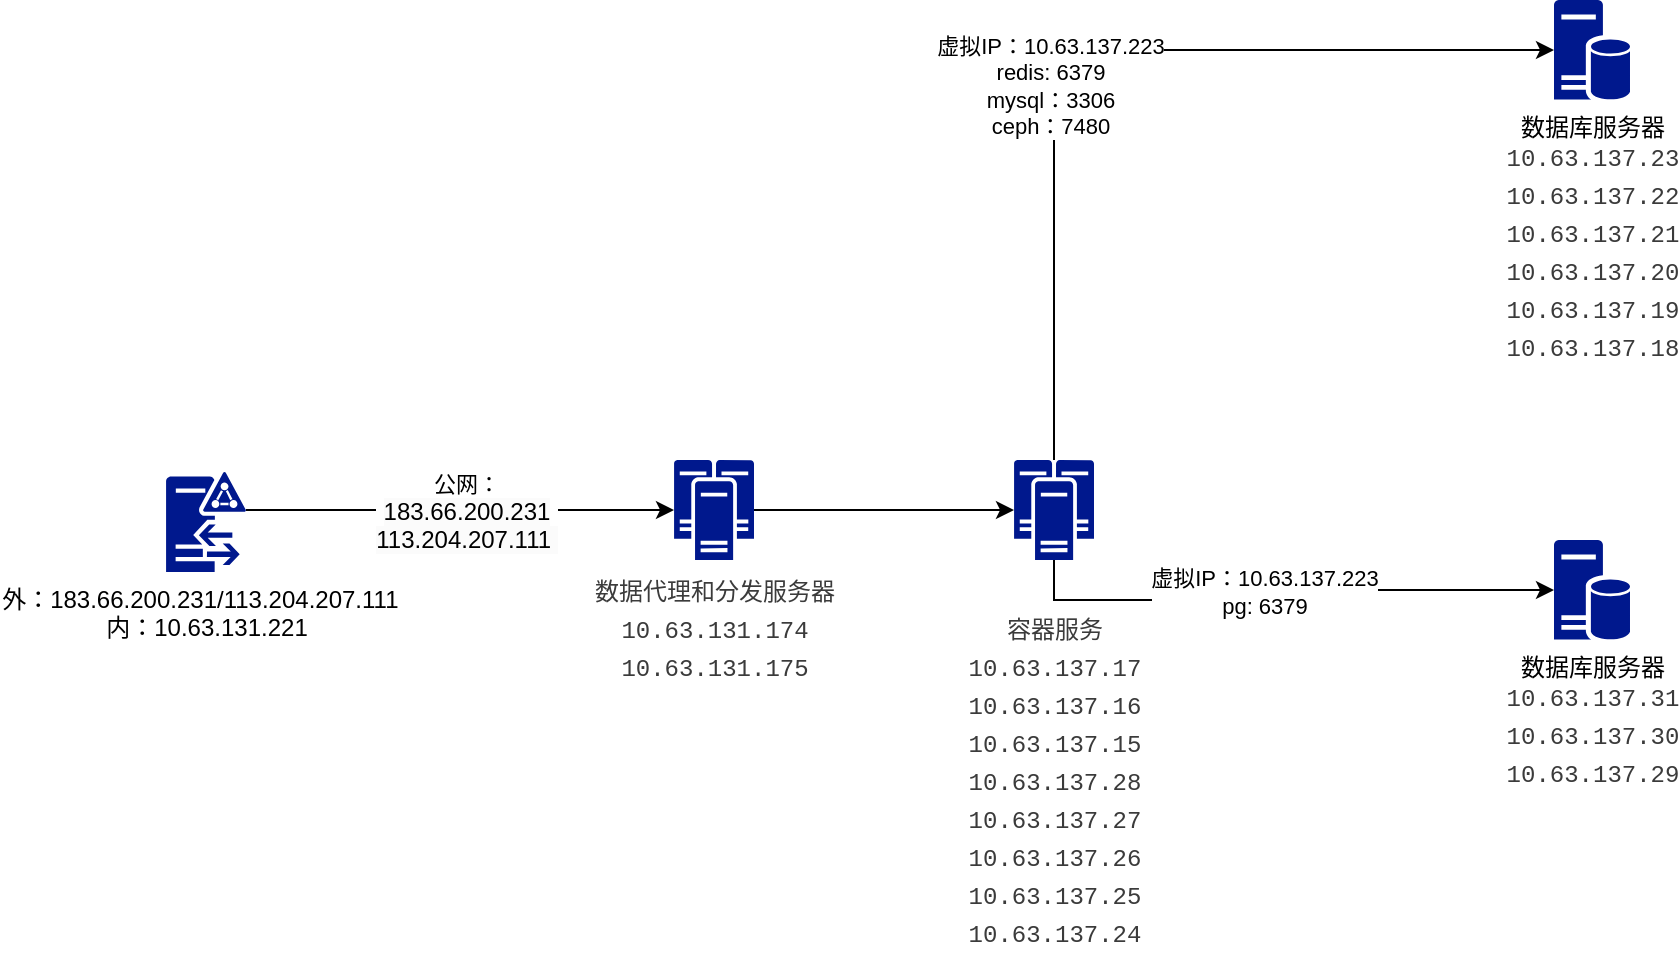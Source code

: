 <mxfile version="26.0.11">
  <diagram name="第 1 页" id="o1_Q9oUr4iFLx2JqIAfV">
    <mxGraphModel dx="1434" dy="820" grid="0" gridSize="10" guides="0" tooltips="1" connect="0" arrows="0" fold="1" page="0" pageScale="1" pageWidth="3300" pageHeight="2339" math="0" shadow="0">
      <root>
        <mxCell id="0" />
        <mxCell id="1" parent="0" />
        <mxCell id="j4iEthHil0KXxNpPAZvp-1" value="外：183.66.200.231/113.204.207.111&amp;nbsp;&amp;nbsp;&lt;div&gt;内：10.63.131.221&lt;/div&gt;" style="sketch=0;aspect=fixed;pointerEvents=1;shadow=0;dashed=0;html=1;strokeColor=none;labelPosition=center;verticalLabelPosition=bottom;verticalAlign=top;align=center;fillColor=#00188D;shape=mxgraph.mscae.enterprise.d" vertex="1" parent="1">
          <mxGeometry x="256" y="496" width="40" height="50" as="geometry" />
        </mxCell>
        <mxCell id="j4iEthHil0KXxNpPAZvp-3" value="&lt;div style=&quot;background-color: rgb(255, 255, 255); line-height: 19px; color: rgb(59, 59, 59);&quot;&gt;&lt;div style=&quot;color: light-dark(rgb(59, 59, 59), rgb(186, 186, 186)); font-family: Consolas, &amp;quot;Courier New&amp;quot;, monospace; white-space-collapse: preserve;&quot;&gt;&lt;font style=&quot;font-size: 12px;&quot;&gt;&lt;br&gt;&lt;/font&gt;&lt;/div&gt;&lt;div style=&quot;&quot;&gt;&lt;font style=&quot;&quot;&gt;&lt;font face=&quot;Consolas, Courier New, monospace&quot; color=&quot;#3b3b3b&quot;&gt;&lt;span style=&quot;white-space-collapse: preserve;&quot;&gt;容器服务&lt;/span&gt;&lt;/font&gt;&lt;/font&gt;&lt;/div&gt;&lt;div style=&quot;color: light-dark(rgb(59, 59, 59), rgb(186, 186, 186)); font-family: Consolas, &amp;quot;Courier New&amp;quot;, monospace; white-space-collapse: preserve;&quot;&gt;&lt;font style=&quot;font-size: 12px;&quot;&gt;10.63.137.17&lt;/font&gt;&lt;/div&gt;&lt;div style=&quot;color: light-dark(rgb(59, 59, 59), rgb(186, 186, 186)); font-family: Consolas, &amp;quot;Courier New&amp;quot;, monospace; white-space-collapse: preserve;&quot;&gt;&lt;font style=&quot;font-size: 12px;&quot;&gt;10.63.137.16&lt;/font&gt;&lt;/div&gt;&lt;div style=&quot;color: light-dark(rgb(59, 59, 59), rgb(186, 186, 186)); font-family: Consolas, &amp;quot;Courier New&amp;quot;, monospace; white-space-collapse: preserve;&quot;&gt;&lt;font style=&quot;font-size: 12px;&quot;&gt;10.63.137.15&lt;/font&gt;&lt;/div&gt;&lt;div style=&quot;color: light-dark(rgb(59, 59, 59), rgb(186, 186, 186)); font-family: Consolas, &amp;quot;Courier New&amp;quot;, monospace; white-space-collapse: preserve;&quot;&gt;&lt;font style=&quot;font-size: 12px;&quot;&gt;10.63.137.28&lt;/font&gt;&lt;/div&gt;&lt;div style=&quot;color: light-dark(rgb(59, 59, 59), rgb(186, 186, 186)); font-family: Consolas, &amp;quot;Courier New&amp;quot;, monospace; white-space-collapse: preserve;&quot;&gt;&lt;font style=&quot;font-size: 12px;&quot;&gt;10.63.137.27&lt;/font&gt;&lt;/div&gt;&lt;div style=&quot;color: light-dark(rgb(59, 59, 59), rgb(186, 186, 186)); font-family: Consolas, &amp;quot;Courier New&amp;quot;, monospace; white-space-collapse: preserve;&quot;&gt;&lt;font style=&quot;font-size: 12px;&quot;&gt;10.63.137.26&lt;/font&gt;&lt;/div&gt;&lt;div style=&quot;color: light-dark(rgb(59, 59, 59), rgb(186, 186, 186)); font-family: Consolas, &amp;quot;Courier New&amp;quot;, monospace; white-space-collapse: preserve;&quot;&gt;&lt;font style=&quot;font-size: 12px;&quot;&gt;10.63.137.25&lt;/font&gt;&lt;/div&gt;&lt;div style=&quot;color: light-dark(rgb(59, 59, 59), rgb(186, 186, 186)); font-family: Consolas, &amp;quot;Courier New&amp;quot;, monospace; white-space-collapse: preserve;&quot;&gt;&lt;font style=&quot;font-size: 12px;&quot;&gt;10.63.137.24&lt;/font&gt;&lt;/div&gt;&lt;/div&gt;" style="sketch=0;aspect=fixed;pointerEvents=1;shadow=0;dashed=0;html=1;strokeColor=none;labelPosition=center;verticalLabelPosition=bottom;verticalAlign=top;align=center;fillColor=#00188D;shape=mxgraph.mscae.enterprise.cluster_server" vertex="1" parent="1">
          <mxGeometry x="680" y="490" width="40" height="50" as="geometry" />
        </mxCell>
        <mxCell id="j4iEthHil0KXxNpPAZvp-4" value="数据库服务器&lt;div&gt;&lt;div style=&quot;color: rgb(59, 59, 59); background-color: rgb(255, 255, 255); font-family: Consolas, &amp;quot;Courier New&amp;quot;, monospace; line-height: 19px; white-space-collapse: preserve;&quot;&gt;&lt;div style=&quot;&quot;&gt;&lt;font style=&quot;font-size: 12px;&quot;&gt;10.63.137.23&lt;/font&gt;&lt;/div&gt;&lt;div style=&quot;&quot;&gt;&lt;font style=&quot;font-size: 12px;&quot;&gt;10.63.137.22&lt;/font&gt;&lt;/div&gt;&lt;div style=&quot;&quot;&gt;&lt;font style=&quot;font-size: 12px;&quot;&gt;10.63.137.21&lt;/font&gt;&lt;/div&gt;&lt;div style=&quot;&quot;&gt;&lt;font style=&quot;font-size: 12px;&quot;&gt;10.63.137.20&lt;/font&gt;&lt;/div&gt;&lt;div style=&quot;&quot;&gt;&lt;font style=&quot;font-size: 12px;&quot;&gt;10.63.137.19&lt;/font&gt;&lt;/div&gt;&lt;div style=&quot;&quot;&gt;&lt;font style=&quot;font-size: 12px;&quot;&gt;10.63.137.18&lt;/font&gt;&lt;/div&gt;&lt;/div&gt;&lt;div&gt;&lt;br&gt;&lt;/div&gt;&lt;/div&gt;" style="sketch=0;aspect=fixed;pointerEvents=1;shadow=0;dashed=0;html=1;strokeColor=none;labelPosition=center;verticalLabelPosition=bottom;verticalAlign=top;align=center;fillColor=#00188D;shape=mxgraph.mscae.enterprise.database_server" vertex="1" parent="1">
          <mxGeometry x="950" y="260" width="38" height="50" as="geometry" />
        </mxCell>
        <mxCell id="j4iEthHil0KXxNpPAZvp-8" style="edgeStyle=orthogonalEdgeStyle;rounded=0;orthogonalLoop=1;jettySize=auto;html=1;exitX=0.5;exitY=0;exitDx=0;exitDy=0;exitPerimeter=0;entryX=0;entryY=0.5;entryDx=0;entryDy=0;entryPerimeter=0;" edge="1" parent="1" source="j4iEthHil0KXxNpPAZvp-3" target="j4iEthHil0KXxNpPAZvp-4">
          <mxGeometry relative="1" as="geometry" />
        </mxCell>
        <mxCell id="j4iEthHil0KXxNpPAZvp-9" value="虚拟IP：10.63.137.223&lt;div&gt;redis: 6379&lt;/div&gt;&lt;div&gt;mysql：3306&lt;/div&gt;&lt;div&gt;ceph：7480&lt;/div&gt;" style="edgeLabel;html=1;align=center;verticalAlign=middle;resizable=0;points=[];" vertex="1" connectable="0" parent="j4iEthHil0KXxNpPAZvp-8">
          <mxGeometry x="-0.178" y="2" relative="1" as="geometry">
            <mxPoint as="offset" />
          </mxGeometry>
        </mxCell>
        <mxCell id="j4iEthHil0KXxNpPAZvp-10" value="数据库服务器&lt;div&gt;&lt;div style=&quot;color: rgb(59, 59, 59); background-color: rgb(255, 255, 255); font-family: Consolas, &amp;quot;Courier New&amp;quot;, monospace; line-height: 19px; white-space-collapse: preserve;&quot;&gt;&lt;div style=&quot;&quot;&gt;&lt;div style=&quot;line-height: 19px;&quot;&gt;&lt;div style=&quot;&quot;&gt;&lt;font style=&quot;font-size: 12px;&quot;&gt;10.63.137.31&lt;/font&gt;&lt;/div&gt;&lt;div style=&quot;&quot;&gt;&lt;font style=&quot;font-size: 12px;&quot;&gt;10.63.137.30&lt;/font&gt;&lt;/div&gt;&lt;div style=&quot;&quot;&gt;&lt;font style=&quot;font-size: 12px;&quot;&gt;10.63.137.29&lt;/font&gt;&lt;/div&gt;&lt;/div&gt;&lt;/div&gt;&lt;/div&gt;&lt;/div&gt;" style="sketch=0;aspect=fixed;pointerEvents=1;shadow=0;dashed=0;html=1;strokeColor=none;labelPosition=center;verticalLabelPosition=bottom;verticalAlign=top;align=center;fillColor=#00188D;shape=mxgraph.mscae.enterprise.database_server" vertex="1" parent="1">
          <mxGeometry x="950" y="530" width="38" height="50" as="geometry" />
        </mxCell>
        <mxCell id="j4iEthHil0KXxNpPAZvp-14" style="edgeStyle=orthogonalEdgeStyle;rounded=0;orthogonalLoop=1;jettySize=auto;html=1;exitX=0.5;exitY=1;exitDx=0;exitDy=0;exitPerimeter=0;entryX=0;entryY=0.5;entryDx=0;entryDy=0;entryPerimeter=0;" edge="1" parent="1" source="j4iEthHil0KXxNpPAZvp-3" target="j4iEthHil0KXxNpPAZvp-10">
          <mxGeometry relative="1" as="geometry" />
        </mxCell>
        <mxCell id="j4iEthHil0KXxNpPAZvp-15" value="虚拟IP：10.63.137.223&lt;div&gt;pg: 6379&lt;/div&gt;" style="edgeLabel;html=1;align=center;verticalAlign=middle;resizable=0;points=[];" vertex="1" connectable="0" parent="j4iEthHil0KXxNpPAZvp-14">
          <mxGeometry x="-0.091" y="4" relative="1" as="geometry">
            <mxPoint as="offset" />
          </mxGeometry>
        </mxCell>
        <mxCell id="j4iEthHil0KXxNpPAZvp-17" value="&lt;div style=&quot;background-color: rgb(255, 255, 255); line-height: 19px; color: rgb(59, 59, 59);&quot;&gt;&lt;div style=&quot;&quot;&gt;&lt;div style=&quot;line-height: 19px;&quot;&gt;&lt;div style=&quot;&quot;&gt;&lt;font style=&quot;&quot;&gt;&lt;font face=&quot;Consolas, Courier New, monospace&quot; color=&quot;#3b3b3b&quot;&gt;&lt;span style=&quot;white-space-collapse: preserve;&quot;&gt;数据代理和分发服务器&lt;/span&gt;&lt;/font&gt;&lt;/font&gt;&lt;/div&gt;&lt;div style=&quot;color: light-dark(rgb(59, 59, 59), rgb(186, 186, 186)); font-family: Consolas, &amp;quot;Courier New&amp;quot;, monospace; white-space-collapse: preserve;&quot;&gt;&lt;font style=&quot;font-size: 12px;&quot;&gt;10.63.131.174&lt;/font&gt;&lt;/div&gt;&lt;div style=&quot;color: light-dark(rgb(59, 59, 59), rgb(186, 186, 186)); font-family: Consolas, &amp;quot;Courier New&amp;quot;, monospace; white-space-collapse: preserve;&quot;&gt;&lt;font style=&quot;font-size: 12px;&quot;&gt;10.63.131.175&lt;/font&gt;&lt;/div&gt;&lt;/div&gt;&lt;/div&gt;&lt;/div&gt;" style="sketch=0;aspect=fixed;pointerEvents=1;shadow=0;dashed=0;html=1;strokeColor=none;labelPosition=center;verticalLabelPosition=bottom;verticalAlign=top;align=center;fillColor=#00188D;shape=mxgraph.mscae.enterprise.cluster_server" vertex="1" parent="1">
          <mxGeometry x="510" y="490" width="40" height="50" as="geometry" />
        </mxCell>
        <mxCell id="j4iEthHil0KXxNpPAZvp-19" style="edgeStyle=orthogonalEdgeStyle;rounded=0;orthogonalLoop=1;jettySize=auto;html=1;exitX=1;exitY=0.5;exitDx=0;exitDy=0;exitPerimeter=0;entryX=0;entryY=0.5;entryDx=0;entryDy=0;entryPerimeter=0;" edge="1" parent="1" source="j4iEthHil0KXxNpPAZvp-17" target="j4iEthHil0KXxNpPAZvp-3">
          <mxGeometry relative="1" as="geometry" />
        </mxCell>
        <mxCell id="j4iEthHil0KXxNpPAZvp-21" style="edgeStyle=orthogonalEdgeStyle;rounded=0;orthogonalLoop=1;jettySize=auto;html=1;exitX=1;exitY=0.38;exitDx=0;exitDy=0;exitPerimeter=0;entryX=0;entryY=0.5;entryDx=0;entryDy=0;entryPerimeter=0;" edge="1" parent="1" source="j4iEthHil0KXxNpPAZvp-1" target="j4iEthHil0KXxNpPAZvp-17">
          <mxGeometry relative="1" as="geometry" />
        </mxCell>
        <mxCell id="j4iEthHil0KXxNpPAZvp-24" value="公网：&lt;div&gt;&lt;span style=&quot;font-size: 12px; background-color: rgb(251, 251, 251);&quot;&gt;183.66.200.231&lt;/span&gt;&lt;/div&gt;&lt;div&gt;&lt;span style=&quot;font-size: 12px; background-color: rgb(251, 251, 251);&quot;&gt;113.204.207.111&amp;nbsp;&lt;/span&gt;&lt;/div&gt;" style="edgeLabel;html=1;align=center;verticalAlign=middle;resizable=0;points=[];" vertex="1" connectable="0" parent="j4iEthHil0KXxNpPAZvp-21">
          <mxGeometry x="0.023" y="-1" relative="1" as="geometry">
            <mxPoint as="offset" />
          </mxGeometry>
        </mxCell>
      </root>
    </mxGraphModel>
  </diagram>
</mxfile>
